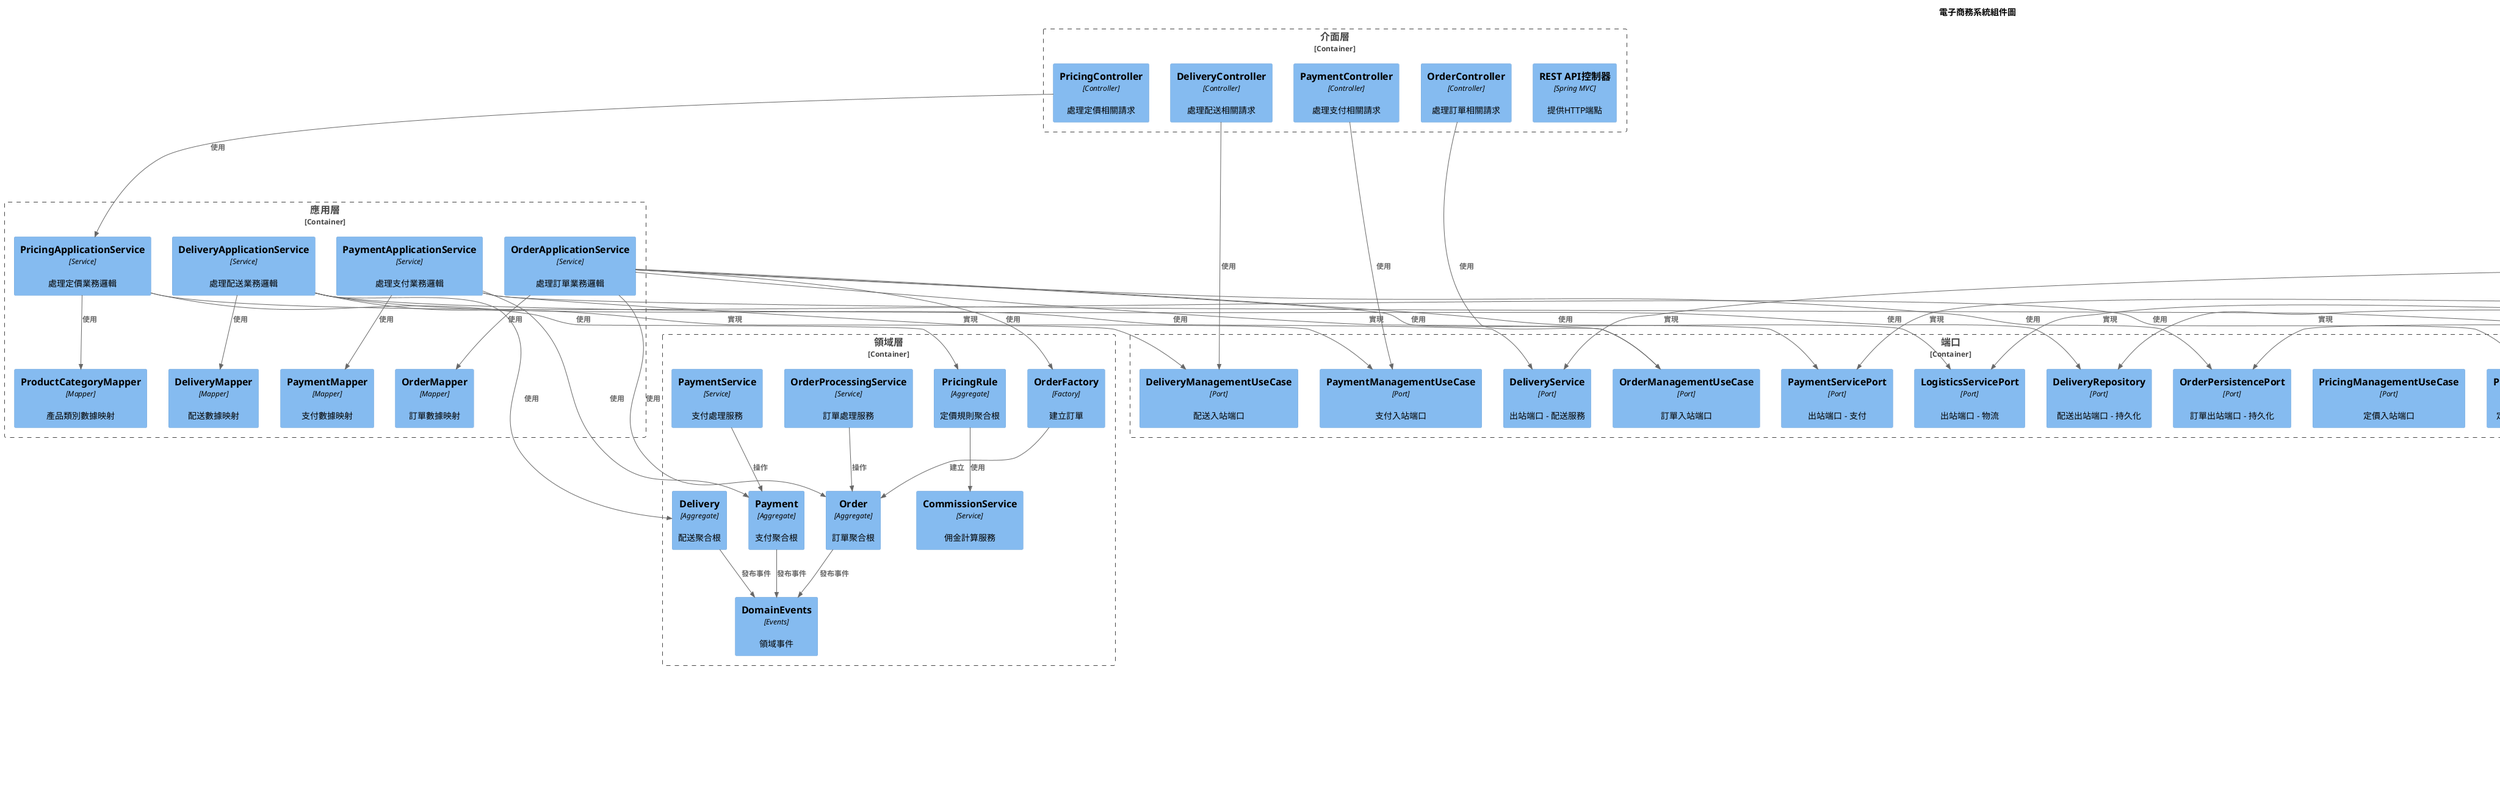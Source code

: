 @startuml 電子商務系統組件圖
!include <C4/C4_Component>

LAYOUT_WITH_LEGEND()

title 電子商務系統組件圖

Container_Boundary(interfaces, "介面層") {
    Component(rest_api, "REST API控制器", "Spring MVC", "提供HTTP端點")
    Component(order_controller, "OrderController", "Controller", "處理訂單相關請求")
    Component(payment_controller, "PaymentController", "Controller", "處理支付相關請求")
    Component(pricing_controller, "PricingController", "Controller", "處理定價相關請求")
    Component(delivery_controller, "DeliveryController", "Controller", "處理配送相關請求")
}

Container_Boundary(application, "應用層") {
    Component(order_app_service, "OrderApplicationService", "Service", "處理訂單業務邏輯")
    Component(payment_app_service, "PaymentApplicationService", "Service", "處理支付業務邏輯")
    Component(pricing_app_service, "PricingApplicationService", "Service", "處理定價業務邏輯")
    Component(delivery_app_service, "DeliveryApplicationService", "Service", "處理配送業務邏輯")
    
    Component(order_mapper, "OrderMapper", "Mapper", "訂單數據映射")
    Component(payment_mapper, "PaymentMapper", "Mapper", "支付數據映射")
    Component(product_category_mapper, "ProductCategoryMapper", "Mapper", "產品類別數據映射")
    Component(delivery_mapper, "DeliveryMapper", "Mapper", "配送數據映射")
}

Container_Boundary(ports, "端口") {
    Component(in_port_order, "OrderManagementUseCase", "Port", "訂單入站端口")
    Component(in_port_payment, "PaymentManagementUseCase", "Port", "支付入站端口")
    Component(in_port_pricing, "PricingManagementUseCase", "Port", "定價入站端口")
    Component(in_port_delivery, "DeliveryManagementUseCase", "Port", "配送入站端口")
    
    Component(out_port_db_order, "OrderPersistencePort", "Port", "訂單出站端口 - 持久化")
    Component(out_port_db_payment, "PaymentPersistencePort", "Port", "支付出站端口 - 持久化")
    Component(out_port_db_pricing, "PricingRuleRepository", "Port", "定價規則出站端口 - 持久化")
    Component(out_port_db_delivery, "DeliveryRepository", "Port", "配送出站端口 - 持久化")
    
    Component(out_port_payment, "PaymentServicePort", "Port", "出站端口 - 支付")
    Component(out_port_logistics, "LogisticsServicePort", "Port", "出站端口 - 物流")
    Component(out_port_delivery_service, "DeliveryService", "Port", "出站端口 - 配送服務")
}

Container_Boundary(domain, "領域層") {
    Component(order_aggregate, "Order", "Aggregate", "訂單聚合根")
    Component(payment_aggregate, "Payment", "Aggregate", "支付聚合根")
    Component(pricing_aggregate, "PricingRule", "Aggregate", "定價規則聚合根")
    Component(delivery_aggregate, "Delivery", "Aggregate", "配送聚合根")
    
    Component(order_factory, "OrderFactory", "Factory", "建立訂單")
    Component(domain_events, "DomainEvents", "Events", "領域事件")
    
    Component(order_service, "OrderProcessingService", "Service", "訂單處理服務")
    Component(payment_service, "PaymentService", "Service", "支付處理服務")
    Component(commission_service, "CommissionService", "Service", "佣金計算服務")
}

Container_Boundary(infrastructure, "基礎設施層") {
    Container_Boundary(persistence, "持久化適配器") {
        Component(order_persistence, "OrderPersistenceAdapter", "Adapter", "訂單持久化適配器")
        Component(payment_persistence, "PaymentPersistenceAdapter", "Adapter", "支付持久化適配器")
        Component(pricing_persistence, "PricingRulePersistenceAdapter", "Adapter", "定價規則持久化適配器")
        Component(delivery_persistence, "DeliveryRepositoryAdapter", "Adapter", "配送持久化適配器")
        
        Component(jpa_order_repo, "JpaOrderRepository", "Repository", "訂單JPA儲存庫")
        Component(jpa_payment_repo, "JpaPaymentRepository", "Repository", "支付JPA儲存庫")
    }
    
    Container_Boundary(external, "外部系統適配器") {
        Component(payment_adapter, "PaymentServiceAdapter", "Adapter", "支付服務適配器")
        Component(logistics_adapter, "LogisticsServiceAdapter", "Adapter", "物流服務適配器")
        Component(delivery_service_adapter, "DeliveryServiceAdapter", "Adapter", "配送服務適配器")
        Component(acl, "LogisticsAntiCorruptionLayer", "ACL", "物流防腐層")
    }
}

' 介面層與應用層的關係
Rel(order_controller, in_port_order, "使用")
Rel(payment_controller, in_port_payment, "使用")
Rel(pricing_controller, pricing_app_service, "使用")
Rel(delivery_controller, in_port_delivery, "使用")

' 應用層與端口的關係
Rel(order_app_service, in_port_order, "實現")
Rel(payment_app_service, in_port_payment, "實現")
Rel(delivery_app_service, in_port_delivery, "實現")

Rel(order_app_service, out_port_db_order, "使用")
Rel(order_app_service, out_port_payment, "使用")
Rel(order_app_service, out_port_logistics, "使用")
Rel(payment_app_service, out_port_db_payment, "使用")
Rel(pricing_app_service, out_port_db_pricing, "使用")
Rel(delivery_app_service, out_port_db_delivery, "使用")
Rel(delivery_app_service, out_port_delivery_service, "使用")

' 應用層與映射器的關係
Rel(order_app_service, order_mapper, "使用")
Rel(payment_app_service, payment_mapper, "使用")
Rel(pricing_app_service, product_category_mapper, "使用")
Rel(delivery_app_service, delivery_mapper, "使用")

' 應用層與領域層的關係
Rel(order_app_service, order_aggregate, "使用")
Rel(order_app_service, order_factory, "使用")
Rel(payment_app_service, payment_aggregate, "使用")
Rel(pricing_app_service, pricing_aggregate, "使用")
Rel(delivery_app_service, delivery_aggregate, "使用")

' 領域層內部關係
Rel(order_aggregate, domain_events, "發布事件")
Rel(payment_aggregate, domain_events, "發布事件")
Rel(pricing_aggregate, commission_service, "使用")
Rel(delivery_aggregate, domain_events, "發布事件")
Rel(order_factory, order_aggregate, "建立")
Rel(order_service, order_aggregate, "操作")
Rel(payment_service, payment_aggregate, "操作")

' 基礎設施層與端口的關係
Rel(order_persistence, out_port_db_order, "實現")
Rel(payment_persistence, out_port_db_payment, "實現")
Rel(pricing_persistence, out_port_db_pricing, "實現")
Rel(delivery_persistence, out_port_db_delivery, "實現")
Rel(payment_adapter, out_port_payment, "實現")
Rel(logistics_adapter, out_port_logistics, "實現")
Rel(delivery_service_adapter, out_port_delivery_service, "實現")

' 基礎設施層內部關係
Rel(order_persistence, jpa_order_repo, "使用")
Rel(payment_persistence, jpa_payment_repo, "使用")
Rel(logistics_adapter, acl, "使用")

@enduml